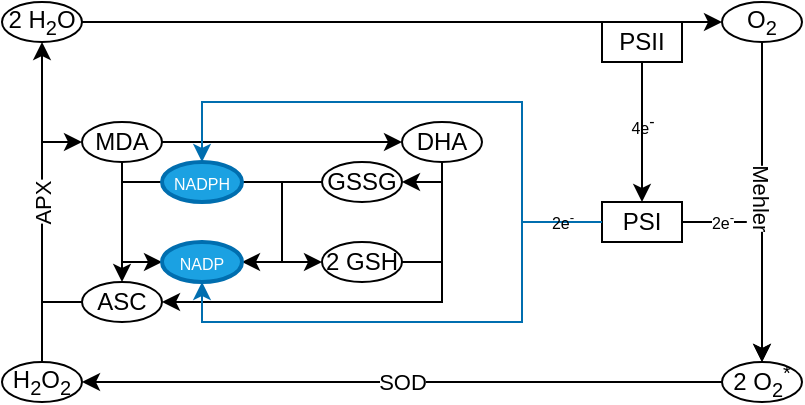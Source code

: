 <mxfile>
    <diagram id="66WIFiks977FIMa-PDt-" name="Page-1">
        <mxGraphModel dx="419" dy="312" grid="1" gridSize="10" guides="1" tooltips="1" connect="1" arrows="1" fold="1" page="1" pageScale="1" pageWidth="500" pageHeight="500" math="0" shadow="0">
            <root>
                <mxCell id="0"/>
                <mxCell id="1" parent="0"/>
                <mxCell id="27" style="edgeStyle=orthogonalEdgeStyle;rounded=0;orthogonalLoop=1;jettySize=auto;html=1;exitX=0;exitY=0.5;exitDx=0;exitDy=0;entryX=0;entryY=0.5;entryDx=0;entryDy=0;strokeColor=#000000;" edge="1" parent="1" source="23" target="22">
                    <mxGeometry relative="1" as="geometry"/>
                </mxCell>
                <mxCell id="21" style="edgeStyle=orthogonalEdgeStyle;rounded=0;orthogonalLoop=1;jettySize=auto;html=1;exitX=1;exitY=0.5;exitDx=0;exitDy=0;entryX=0.5;entryY=0;entryDx=0;entryDy=0;strokeColor=#000000;" edge="1" parent="1" source="19" target="5">
                    <mxGeometry relative="1" as="geometry"/>
                </mxCell>
                <mxCell id="44" value="2e&lt;sup&gt;-&lt;/sup&gt;" style="edgeLabel;html=1;align=center;verticalAlign=middle;resizable=0;points=[];fontSize=8;" vertex="1" connectable="0" parent="21">
                    <mxGeometry x="-0.778" y="1" relative="1" as="geometry">
                        <mxPoint x="8" y="1" as="offset"/>
                    </mxGeometry>
                </mxCell>
                <mxCell id="13" style="edgeStyle=orthogonalEdgeStyle;rounded=0;orthogonalLoop=1;jettySize=auto;html=1;exitX=0.5;exitY=0;exitDx=0;exitDy=0;entryX=0.5;entryY=1;entryDx=0;entryDy=0;strokeColor=#000000;" edge="1" parent="1" source="2" target="3">
                    <mxGeometry relative="1" as="geometry"/>
                </mxCell>
                <mxCell id="14" value="APX" style="edgeLabel;html=1;align=center;verticalAlign=middle;resizable=0;points=[];rotation=-90;" vertex="1" connectable="0" parent="13">
                    <mxGeometry x="-0.103" relative="1" as="geometry">
                        <mxPoint y="-7.2" as="offset"/>
                    </mxGeometry>
                </mxCell>
                <mxCell id="2" value="H&lt;sub&gt;2&lt;/sub&gt;O&lt;sub&gt;2&lt;/sub&gt;" style="ellipse;whiteSpace=wrap;html=1;strokeColor=#000000;strokeWidth=1;" vertex="1" parent="1">
                    <mxGeometry x="20" y="230.0" width="40" height="20" as="geometry"/>
                </mxCell>
                <mxCell id="9" style="edgeStyle=orthogonalEdgeStyle;rounded=0;orthogonalLoop=1;jettySize=auto;html=1;exitX=1;exitY=0.5;exitDx=0;exitDy=0;entryX=0;entryY=0.5;entryDx=0;entryDy=0;strokeColor=#000000;" edge="1" parent="1" source="3" target="4">
                    <mxGeometry relative="1" as="geometry"/>
                </mxCell>
                <mxCell id="3" value="2 H&lt;sub&gt;2&lt;/sub&gt;O" style="ellipse;whiteSpace=wrap;html=1;strokeColor=#000000;strokeWidth=1;" vertex="1" parent="1">
                    <mxGeometry x="20" y="50.0" width="40" height="20" as="geometry"/>
                </mxCell>
                <mxCell id="6" style="edgeStyle=orthogonalEdgeStyle;rounded=0;orthogonalLoop=1;jettySize=auto;html=1;exitX=0.5;exitY=1;exitDx=0;exitDy=0;entryX=0.5;entryY=0;entryDx=0;entryDy=0;strokeColor=#000000;" edge="1" parent="1" source="4" target="5">
                    <mxGeometry relative="1" as="geometry"/>
                </mxCell>
                <mxCell id="10" value="Mehler" style="edgeLabel;html=1;align=center;verticalAlign=middle;resizable=0;points=[];rotation=90;" vertex="1" connectable="0" parent="6">
                    <mxGeometry x="-0.242" y="3" relative="1" as="geometry">
                        <mxPoint x="-3" y="16.9" as="offset"/>
                    </mxGeometry>
                </mxCell>
                <mxCell id="4" value="O&lt;sub&gt;2&lt;/sub&gt;" style="ellipse;whiteSpace=wrap;html=1;strokeColor=#000000;strokeWidth=1;" vertex="1" parent="1">
                    <mxGeometry x="380" y="50.0" width="40" height="20" as="geometry"/>
                </mxCell>
                <mxCell id="7" value="SOD" style="edgeStyle=orthogonalEdgeStyle;rounded=0;orthogonalLoop=1;jettySize=auto;html=1;exitX=0;exitY=0.5;exitDx=0;exitDy=0;entryX=1;entryY=0.5;entryDx=0;entryDy=0;strokeColor=#000000;" edge="1" parent="1" source="5" target="2">
                    <mxGeometry relative="1" as="geometry"/>
                </mxCell>
                <mxCell id="5" value="2 O&lt;sub&gt;2&lt;/sub&gt;&lt;sup&gt;*&lt;/sup&gt;" style="ellipse;whiteSpace=wrap;html=1;strokeColor=#000000;strokeWidth=1;" vertex="1" parent="1">
                    <mxGeometry x="380" y="230.0" width="40" height="20" as="geometry"/>
                </mxCell>
                <mxCell id="15" value="" style="group" vertex="1" connectable="0" parent="1">
                    <mxGeometry x="320" y="60" width="40" height="20" as="geometry"/>
                </mxCell>
                <mxCell id="16" value="PSII" style="rounded=0;whiteSpace=wrap;html=1;strokeColor=#000000;strokeWidth=1;" vertex="1" parent="15">
                    <mxGeometry width="40" height="20" as="geometry"/>
                </mxCell>
                <mxCell id="18" value="" style="group" vertex="1" connectable="0" parent="1">
                    <mxGeometry x="320" y="150" width="40" height="20" as="geometry"/>
                </mxCell>
                <mxCell id="19" value="PSI" style="rounded=0;whiteSpace=wrap;html=1;strokeColor=#000000;strokeWidth=1;" vertex="1" parent="18">
                    <mxGeometry width="40" height="20" as="geometry"/>
                </mxCell>
                <mxCell id="20" style="edgeStyle=orthogonalEdgeStyle;rounded=0;orthogonalLoop=1;jettySize=auto;html=1;exitX=0.5;exitY=1;exitDx=0;exitDy=0;entryX=0.5;entryY=0;entryDx=0;entryDy=0;strokeColor=#000000;" edge="1" parent="1" source="16" target="19">
                    <mxGeometry relative="1" as="geometry"/>
                </mxCell>
                <mxCell id="38" value="&lt;font style=&quot;font-size: 8px;&quot;&gt;4e&lt;sup style=&quot;font-size: 8px;&quot;&gt;-&lt;/sup&gt;&lt;/font&gt;" style="edgeLabel;html=1;align=center;verticalAlign=middle;resizable=0;points=[];fontSize=8;labelBackgroundColor=none;" vertex="1" connectable="0" parent="20">
                    <mxGeometry x="-0.124" relative="1" as="geometry">
                        <mxPoint as="offset"/>
                    </mxGeometry>
                </mxCell>
                <mxCell id="26" style="edgeStyle=orthogonalEdgeStyle;rounded=0;orthogonalLoop=1;jettySize=auto;html=1;exitX=0.5;exitY=1;exitDx=0;exitDy=0;entryX=0.5;entryY=0;entryDx=0;entryDy=0;strokeColor=#000000;" edge="1" parent="1" source="22" target="23">
                    <mxGeometry relative="1" as="geometry"/>
                </mxCell>
                <mxCell id="34" style="edgeStyle=orthogonalEdgeStyle;rounded=0;orthogonalLoop=1;jettySize=auto;html=1;exitX=1;exitY=0.5;exitDx=0;exitDy=0;entryX=0;entryY=0.5;entryDx=0;entryDy=0;strokeColor=#000000;" edge="1" parent="1" source="22" target="33">
                    <mxGeometry relative="1" as="geometry"/>
                </mxCell>
                <mxCell id="22" value="MDA" style="ellipse;whiteSpace=wrap;html=1;strokeColor=#000000;strokeWidth=1;" vertex="1" parent="1">
                    <mxGeometry x="60" y="110.0" width="40" height="20" as="geometry"/>
                </mxCell>
                <mxCell id="23" value="ASC" style="ellipse;whiteSpace=wrap;html=1;strokeColor=#000000;strokeWidth=1;" vertex="1" parent="1">
                    <mxGeometry x="60" y="190.0" width="40" height="20" as="geometry"/>
                </mxCell>
                <mxCell id="32" style="edgeStyle=orthogonalEdgeStyle;rounded=0;orthogonalLoop=1;jettySize=auto;html=1;exitX=0;exitY=0.5;exitDx=0;exitDy=0;entryX=0;entryY=0.5;entryDx=0;entryDy=0;strokeColor=#000000;" edge="1" parent="1" source="24" target="25">
                    <mxGeometry relative="1" as="geometry"/>
                </mxCell>
                <mxCell id="24" value="GSSG" style="ellipse;whiteSpace=wrap;html=1;strokeColor=#000000;strokeWidth=1;" vertex="1" parent="1">
                    <mxGeometry x="180" y="130.0" width="40" height="20" as="geometry"/>
                </mxCell>
                <mxCell id="36" style="edgeStyle=orthogonalEdgeStyle;rounded=0;orthogonalLoop=1;jettySize=auto;html=1;exitX=1;exitY=0.5;exitDx=0;exitDy=0;entryX=1;entryY=0.5;entryDx=0;entryDy=0;strokeColor=#000000;" edge="1" parent="1" source="25" target="24">
                    <mxGeometry relative="1" as="geometry"/>
                </mxCell>
                <mxCell id="25" value="2 GSH" style="ellipse;whiteSpace=wrap;html=1;strokeColor=#000000;strokeWidth=1;" vertex="1" parent="1">
                    <mxGeometry x="180" y="170.0" width="40" height="20" as="geometry"/>
                </mxCell>
                <mxCell id="30" style="edgeStyle=orthogonalEdgeStyle;rounded=0;orthogonalLoop=1;jettySize=auto;html=1;exitX=0;exitY=0.5;exitDx=0;exitDy=0;entryX=0;entryY=0.5;entryDx=0;entryDy=0;strokeColor=#000000;" edge="1" parent="1" source="28" target="29">
                    <mxGeometry relative="1" as="geometry"/>
                </mxCell>
                <mxCell id="31" style="edgeStyle=orthogonalEdgeStyle;rounded=0;orthogonalLoop=1;jettySize=auto;html=1;exitX=1;exitY=0.5;exitDx=0;exitDy=0;entryX=1;entryY=0.5;entryDx=0;entryDy=0;strokeColor=#000000;" edge="1" parent="1" source="28" target="29">
                    <mxGeometry relative="1" as="geometry"/>
                </mxCell>
                <mxCell id="28" value="&lt;font style=&quot;font-size: 8px&quot;&gt;NADPH&lt;/font&gt;" style="ellipse;whiteSpace=wrap;html=1;strokeColor=#006EAF;strokeWidth=2;fillColor=#1ba1e2;fontColor=#ffffff;" vertex="1" parent="1">
                    <mxGeometry x="100.0" y="130" width="40" height="20" as="geometry"/>
                </mxCell>
                <mxCell id="37" style="edgeStyle=orthogonalEdgeStyle;rounded=0;orthogonalLoop=1;jettySize=auto;html=1;exitX=0.5;exitY=1;exitDx=0;exitDy=0;entryX=0.5;entryY=0;entryDx=0;entryDy=0;strokeColor=#006EAF;" edge="1" parent="1" source="29" target="28">
                    <mxGeometry relative="1" as="geometry">
                        <Array as="points">
                            <mxPoint x="120" y="210"/>
                            <mxPoint x="280" y="210"/>
                            <mxPoint x="280" y="100"/>
                            <mxPoint x="120" y="100"/>
                        </Array>
                    </mxGeometry>
                </mxCell>
                <mxCell id="29" value="&lt;font style=&quot;font-size: 8px&quot;&gt;NADP&lt;/font&gt;" style="ellipse;whiteSpace=wrap;html=1;strokeColor=#006EAF;strokeWidth=2;fillColor=#1ba1e2;fontColor=#ffffff;" vertex="1" parent="1">
                    <mxGeometry x="100.0" y="170" width="40" height="20" as="geometry"/>
                </mxCell>
                <mxCell id="35" style="edgeStyle=orthogonalEdgeStyle;rounded=0;orthogonalLoop=1;jettySize=auto;html=1;exitX=0.5;exitY=1;exitDx=0;exitDy=0;entryX=1;entryY=0.5;entryDx=0;entryDy=0;strokeColor=#000000;" edge="1" parent="1" source="33" target="23">
                    <mxGeometry relative="1" as="geometry"/>
                </mxCell>
                <mxCell id="33" value="DHA" style="ellipse;whiteSpace=wrap;html=1;strokeColor=#000000;strokeWidth=1;" vertex="1" parent="1">
                    <mxGeometry x="220" y="110.0" width="40" height="20" as="geometry"/>
                </mxCell>
                <mxCell id="40" style="edgeStyle=orthogonalEdgeStyle;rounded=0;orthogonalLoop=1;jettySize=auto;html=1;exitX=0;exitY=0.5;exitDx=0;exitDy=0;entryX=0.5;entryY=1;entryDx=0;entryDy=0;strokeColor=#006EAF;fontSize=8;" edge="1" parent="1" source="19" target="29">
                    <mxGeometry relative="1" as="geometry">
                        <Array as="points">
                            <mxPoint x="280" y="160"/>
                            <mxPoint x="280" y="210"/>
                            <mxPoint x="120" y="210"/>
                        </Array>
                    </mxGeometry>
                </mxCell>
                <mxCell id="43" value="2e&lt;sup&gt;-&lt;/sup&gt;" style="edgeLabel;html=1;align=center;verticalAlign=middle;resizable=0;points=[];fontSize=8;labelBackgroundColor=none;" vertex="1" connectable="0" parent="40">
                    <mxGeometry x="-0.821" y="-1" relative="1" as="geometry">
                        <mxPoint x="4" y="1" as="offset"/>
                    </mxGeometry>
                </mxCell>
            </root>
        </mxGraphModel>
    </diagram>
</mxfile>
